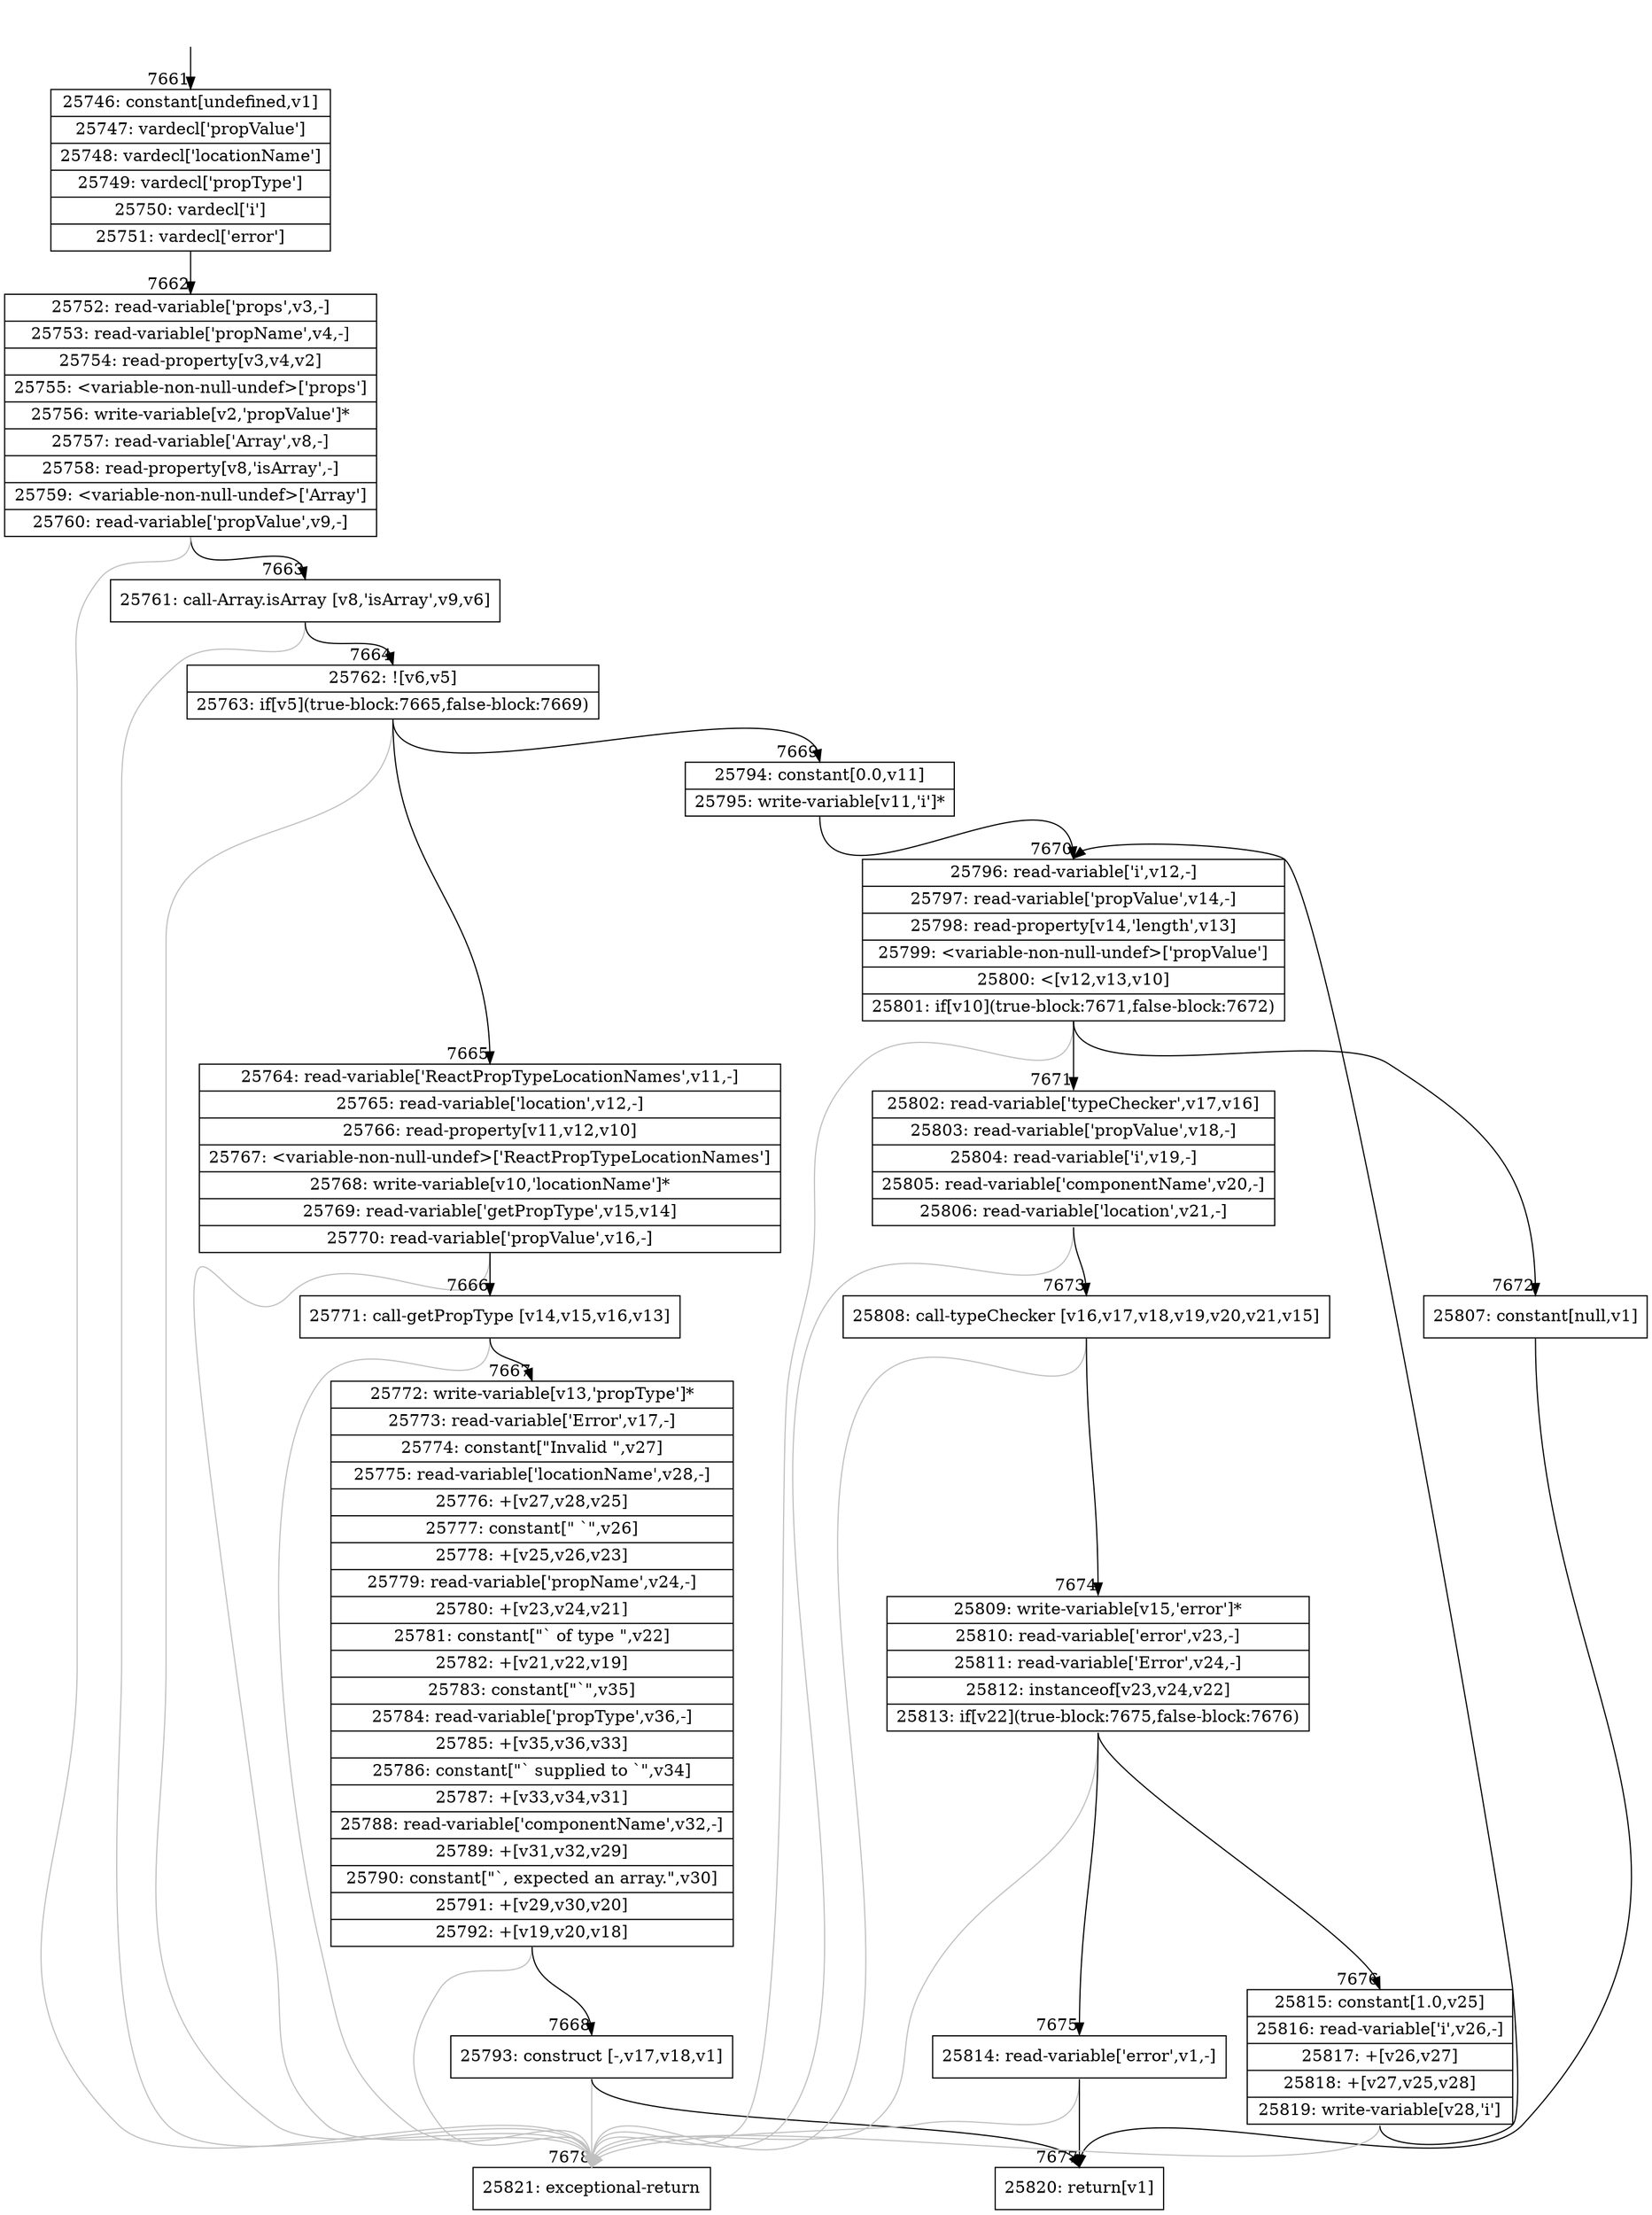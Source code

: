 digraph {
rankdir="TD"
BB_entry544[shape=none,label=""];
BB_entry544 -> BB7661 [tailport=s, headport=n, headlabel="    7661"]
BB7661 [shape=record label="{25746: constant[undefined,v1]|25747: vardecl['propValue']|25748: vardecl['locationName']|25749: vardecl['propType']|25750: vardecl['i']|25751: vardecl['error']}" ] 
BB7661 -> BB7662 [tailport=s, headport=n, headlabel="      7662"]
BB7662 [shape=record label="{25752: read-variable['props',v3,-]|25753: read-variable['propName',v4,-]|25754: read-property[v3,v4,v2]|25755: \<variable-non-null-undef\>['props']|25756: write-variable[v2,'propValue']*|25757: read-variable['Array',v8,-]|25758: read-property[v8,'isArray',-]|25759: \<variable-non-null-undef\>['Array']|25760: read-variable['propValue',v9,-]}" ] 
BB7662 -> BB7663 [tailport=s, headport=n, headlabel="      7663"]
BB7662 -> BB7678 [tailport=s, headport=n, color=gray, headlabel="      7678"]
BB7663 [shape=record label="{25761: call-Array.isArray [v8,'isArray',v9,v6]}" ] 
BB7663 -> BB7664 [tailport=s, headport=n, headlabel="      7664"]
BB7663 -> BB7678 [tailport=s, headport=n, color=gray]
BB7664 [shape=record label="{25762: ![v6,v5]|25763: if[v5](true-block:7665,false-block:7669)}" ] 
BB7664 -> BB7665 [tailport=s, headport=n, headlabel="      7665"]
BB7664 -> BB7669 [tailport=s, headport=n, headlabel="      7669"]
BB7664 -> BB7678 [tailport=s, headport=n, color=gray]
BB7665 [shape=record label="{25764: read-variable['ReactPropTypeLocationNames',v11,-]|25765: read-variable['location',v12,-]|25766: read-property[v11,v12,v10]|25767: \<variable-non-null-undef\>['ReactPropTypeLocationNames']|25768: write-variable[v10,'locationName']*|25769: read-variable['getPropType',v15,v14]|25770: read-variable['propValue',v16,-]}" ] 
BB7665 -> BB7666 [tailport=s, headport=n, headlabel="      7666"]
BB7665 -> BB7678 [tailport=s, headport=n, color=gray]
BB7666 [shape=record label="{25771: call-getPropType [v14,v15,v16,v13]}" ] 
BB7666 -> BB7667 [tailport=s, headport=n, headlabel="      7667"]
BB7666 -> BB7678 [tailport=s, headport=n, color=gray]
BB7667 [shape=record label="{25772: write-variable[v13,'propType']*|25773: read-variable['Error',v17,-]|25774: constant[\"Invalid \",v27]|25775: read-variable['locationName',v28,-]|25776: +[v27,v28,v25]|25777: constant[\" `\",v26]|25778: +[v25,v26,v23]|25779: read-variable['propName',v24,-]|25780: +[v23,v24,v21]|25781: constant[\"` of type \",v22]|25782: +[v21,v22,v19]|25783: constant[\"`\",v35]|25784: read-variable['propType',v36,-]|25785: +[v35,v36,v33]|25786: constant[\"` supplied to `\",v34]|25787: +[v33,v34,v31]|25788: read-variable['componentName',v32,-]|25789: +[v31,v32,v29]|25790: constant[\"`, expected an array.\",v30]|25791: +[v29,v30,v20]|25792: +[v19,v20,v18]}" ] 
BB7667 -> BB7668 [tailport=s, headport=n, headlabel="      7668"]
BB7667 -> BB7678 [tailport=s, headport=n, color=gray]
BB7668 [shape=record label="{25793: construct [-,v17,v18,v1]}" ] 
BB7668 -> BB7677 [tailport=s, headport=n, headlabel="      7677"]
BB7668 -> BB7678 [tailport=s, headport=n, color=gray]
BB7669 [shape=record label="{25794: constant[0.0,v11]|25795: write-variable[v11,'i']*}" ] 
BB7669 -> BB7670 [tailport=s, headport=n, headlabel="      7670"]
BB7670 [shape=record label="{25796: read-variable['i',v12,-]|25797: read-variable['propValue',v14,-]|25798: read-property[v14,'length',v13]|25799: \<variable-non-null-undef\>['propValue']|25800: \<[v12,v13,v10]|25801: if[v10](true-block:7671,false-block:7672)}" ] 
BB7670 -> BB7671 [tailport=s, headport=n, headlabel="      7671"]
BB7670 -> BB7672 [tailport=s, headport=n, headlabel="      7672"]
BB7670 -> BB7678 [tailport=s, headport=n, color=gray]
BB7671 [shape=record label="{25802: read-variable['typeChecker',v17,v16]|25803: read-variable['propValue',v18,-]|25804: read-variable['i',v19,-]|25805: read-variable['componentName',v20,-]|25806: read-variable['location',v21,-]}" ] 
BB7671 -> BB7673 [tailport=s, headport=n, headlabel="      7673"]
BB7671 -> BB7678 [tailport=s, headport=n, color=gray]
BB7672 [shape=record label="{25807: constant[null,v1]}" ] 
BB7672 -> BB7677 [tailport=s, headport=n]
BB7673 [shape=record label="{25808: call-typeChecker [v16,v17,v18,v19,v20,v21,v15]}" ] 
BB7673 -> BB7674 [tailport=s, headport=n, headlabel="      7674"]
BB7673 -> BB7678 [tailport=s, headport=n, color=gray]
BB7674 [shape=record label="{25809: write-variable[v15,'error']*|25810: read-variable['error',v23,-]|25811: read-variable['Error',v24,-]|25812: instanceof[v23,v24,v22]|25813: if[v22](true-block:7675,false-block:7676)}" ] 
BB7674 -> BB7675 [tailport=s, headport=n, headlabel="      7675"]
BB7674 -> BB7676 [tailport=s, headport=n, headlabel="      7676"]
BB7674 -> BB7678 [tailport=s, headport=n, color=gray]
BB7675 [shape=record label="{25814: read-variable['error',v1,-]}" ] 
BB7675 -> BB7677 [tailport=s, headport=n]
BB7675 -> BB7678 [tailport=s, headport=n, color=gray]
BB7676 [shape=record label="{25815: constant[1.0,v25]|25816: read-variable['i',v26,-]|25817: +[v26,v27]|25818: +[v27,v25,v28]|25819: write-variable[v28,'i']}" ] 
BB7676 -> BB7670 [tailport=s, headport=n]
BB7676 -> BB7678 [tailport=s, headport=n, color=gray]
BB7677 [shape=record label="{25820: return[v1]}" ] 
BB7678 [shape=record label="{25821: exceptional-return}" ] 
//#$~ 13629
}
